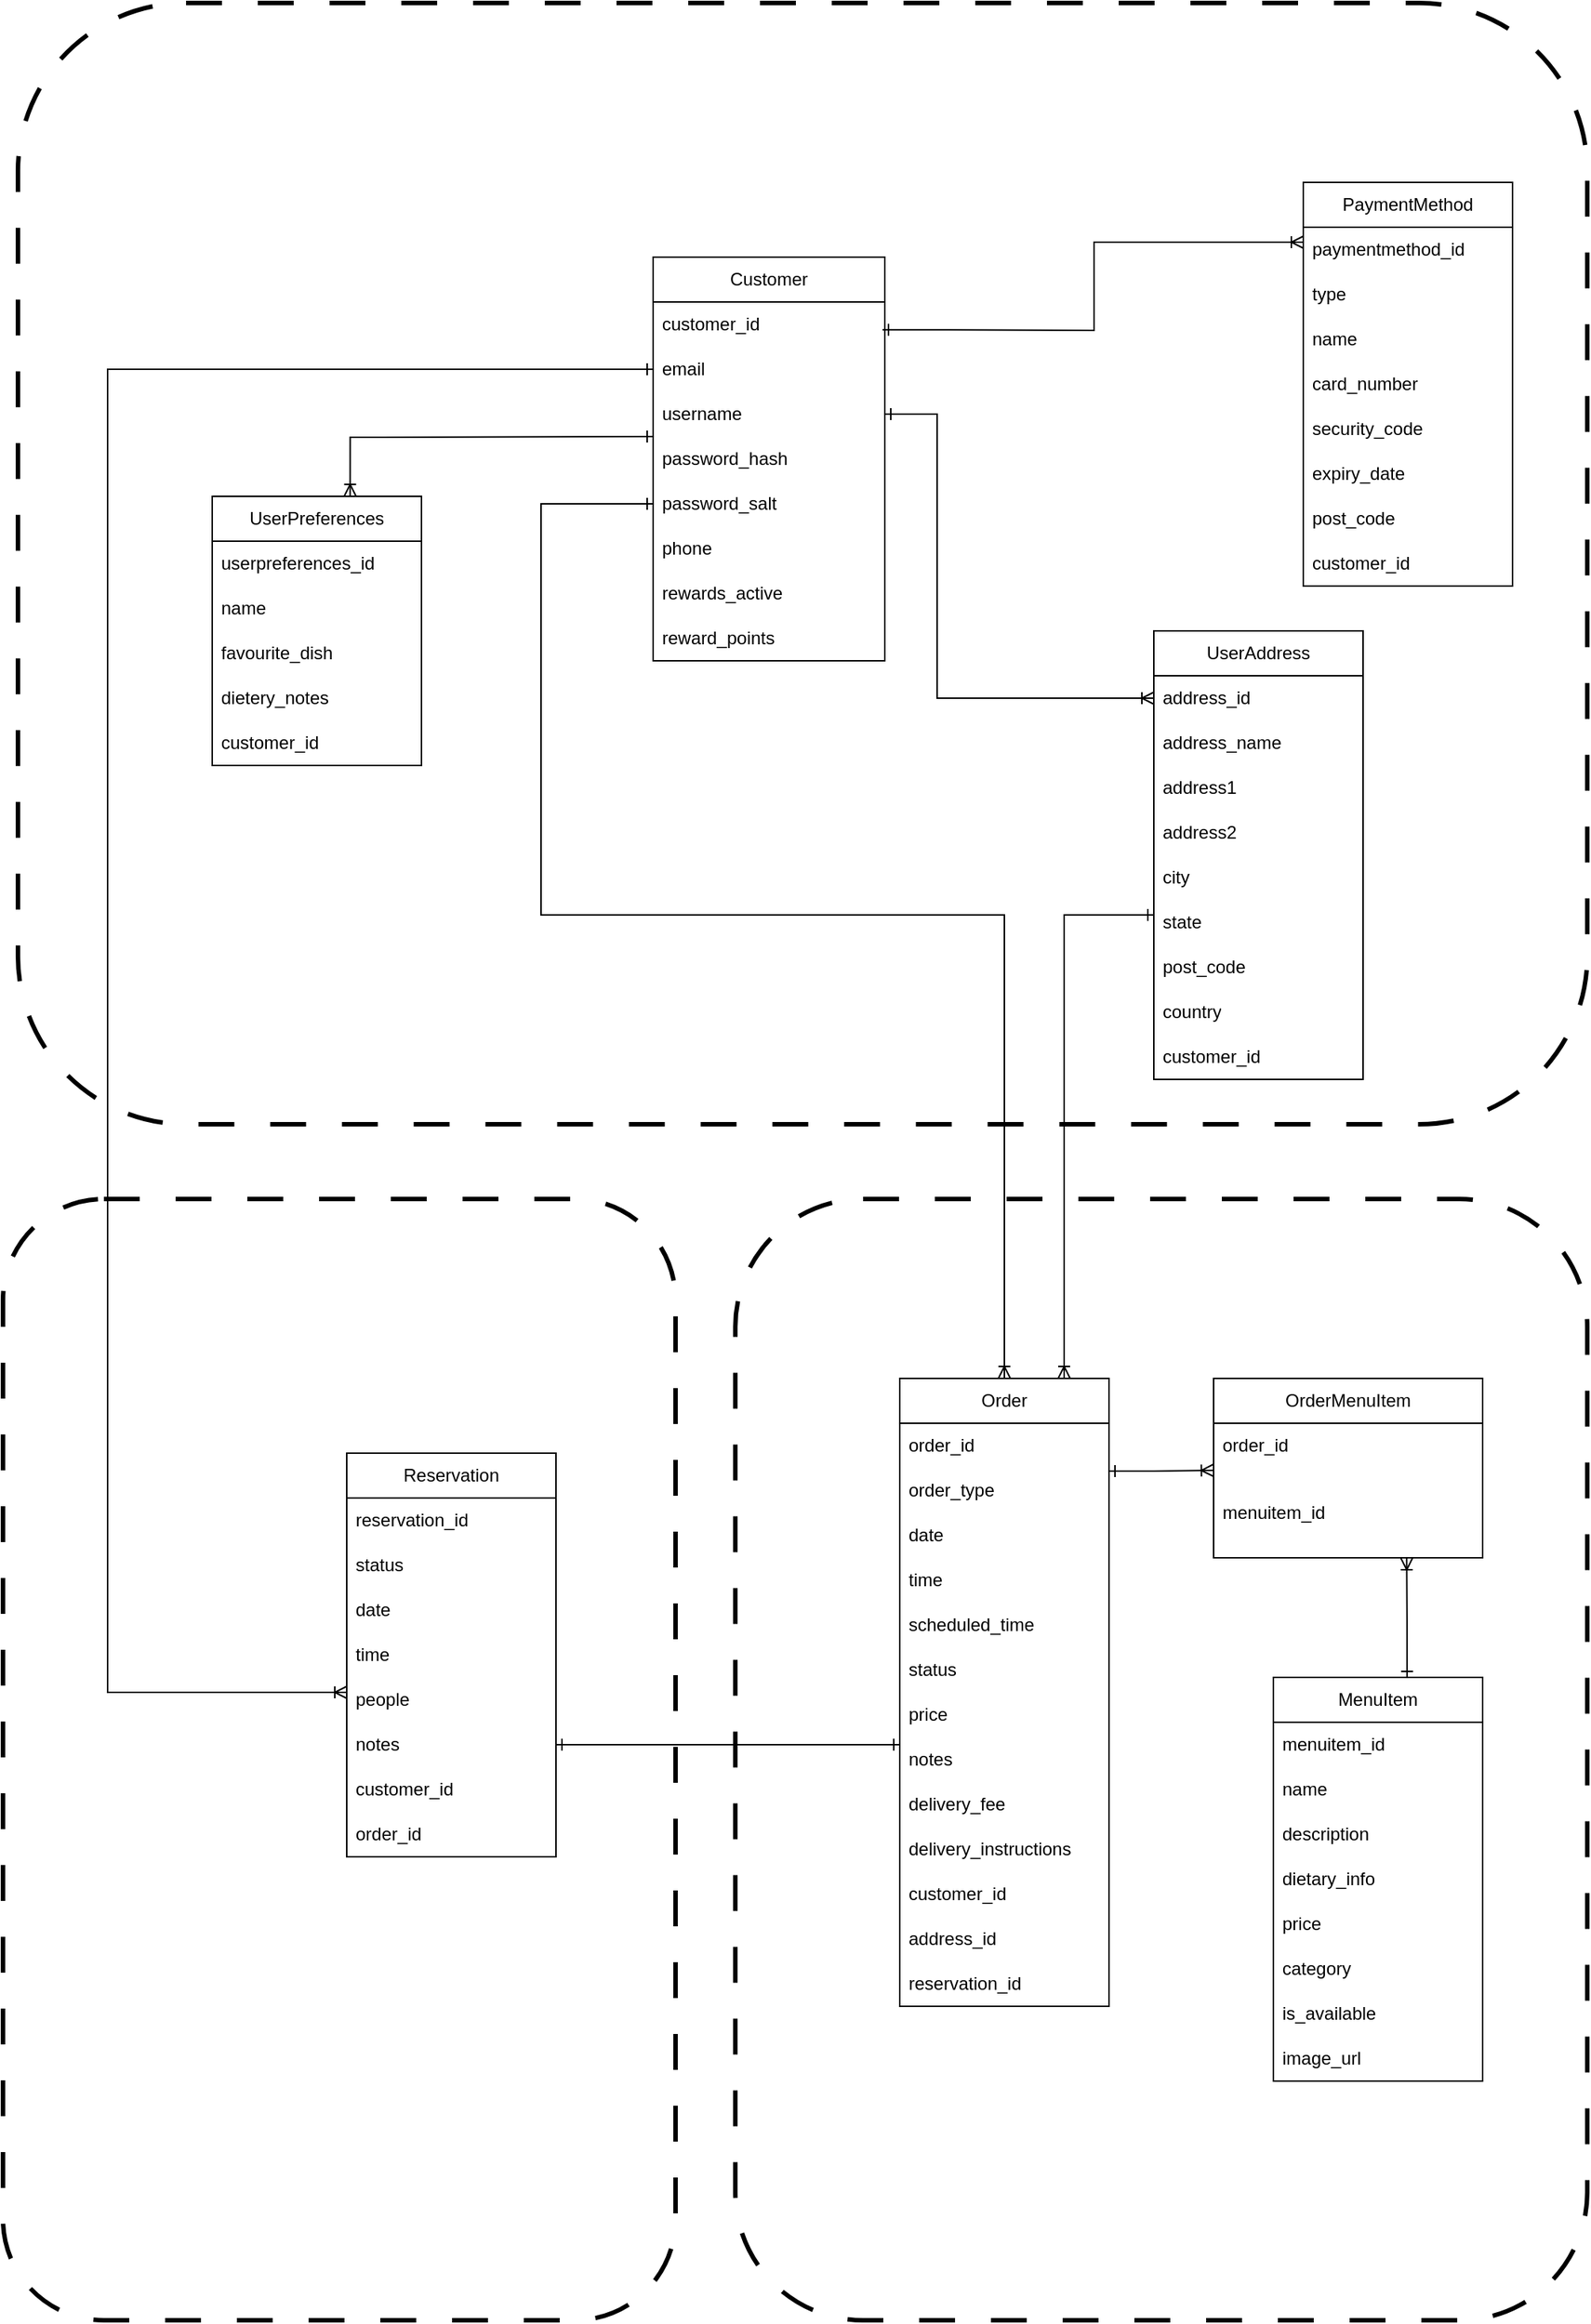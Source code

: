 <mxfile>
    <diagram name="Page-1" id="CWN2AG6MwIvnCm97FQGH">
        <mxGraphModel dx="2658" dy="1442" grid="1" gridSize="10" guides="1" tooltips="1" connect="1" arrows="1" fold="1" page="1" pageScale="1" pageWidth="850" pageHeight="1100" math="0" shadow="0">
            <root>
                <mxCell id="0"/>
                <mxCell id="1" parent="0"/>
                <mxCell id="18" value="" style="rounded=1;whiteSpace=wrap;html=1;fillColor=none;dashed=1;dashPattern=8 8;strokeWidth=3;" vertex="1" parent="1">
                    <mxGeometry x="-1020" y="600" width="570" height="750" as="geometry"/>
                </mxCell>
                <mxCell id="mkthHcbNt94sbvCJzmiC-105" value="" style="rounded=1;whiteSpace=wrap;html=1;fillColor=none;dashed=1;dashPattern=8 8;strokeWidth=3;" parent="1" vertex="1">
                    <mxGeometry x="-1500" y="-200" width="1050" height="750" as="geometry"/>
                </mxCell>
                <mxCell id="mkthHcbNt94sbvCJzmiC-102" value="" style="rounded=1;whiteSpace=wrap;html=1;fillColor=none;dashed=1;dashPattern=8 8;strokeWidth=3;" parent="1" vertex="1">
                    <mxGeometry x="-1510" y="600" width="450" height="750" as="geometry"/>
                </mxCell>
                <mxCell id="mkthHcbNt94sbvCJzmiC-1" value="MenuItem" style="swimlane;fontStyle=0;childLayout=stackLayout;horizontal=1;startSize=30;horizontalStack=0;resizeParent=1;resizeParentMax=0;resizeLast=0;collapsible=1;marginBottom=0;whiteSpace=wrap;html=1;" parent="1" vertex="1">
                    <mxGeometry x="-660" y="920" width="140" height="270" as="geometry"/>
                </mxCell>
                <mxCell id="mkthHcbNt94sbvCJzmiC-2" value="menuitem_id" style="text;strokeColor=none;fillColor=none;align=left;verticalAlign=middle;spacingLeft=4;spacingRight=4;overflow=hidden;points=[[0,0.5],[1,0.5]];portConstraint=eastwest;rotatable=0;whiteSpace=wrap;html=1;" parent="mkthHcbNt94sbvCJzmiC-1" vertex="1">
                    <mxGeometry y="30" width="140" height="30" as="geometry"/>
                </mxCell>
                <mxCell id="mkthHcbNt94sbvCJzmiC-3" value="name&lt;span style=&quot;white-space: pre;&quot;&gt;&#x9;&lt;/span&gt;" style="text;strokeColor=none;fillColor=none;align=left;verticalAlign=middle;spacingLeft=4;spacingRight=4;overflow=hidden;points=[[0,0.5],[1,0.5]];portConstraint=eastwest;rotatable=0;whiteSpace=wrap;html=1;" parent="mkthHcbNt94sbvCJzmiC-1" vertex="1">
                    <mxGeometry y="60" width="140" height="30" as="geometry"/>
                </mxCell>
                <mxCell id="mkthHcbNt94sbvCJzmiC-23" value="description" style="text;strokeColor=none;fillColor=none;align=left;verticalAlign=middle;spacingLeft=4;spacingRight=4;overflow=hidden;points=[[0,0.5],[1,0.5]];portConstraint=eastwest;rotatable=0;whiteSpace=wrap;html=1;" parent="mkthHcbNt94sbvCJzmiC-1" vertex="1">
                    <mxGeometry y="90" width="140" height="30" as="geometry"/>
                </mxCell>
                <mxCell id="20" value="dietary_info" style="text;strokeColor=none;fillColor=none;align=left;verticalAlign=middle;spacingLeft=4;spacingRight=4;overflow=hidden;points=[[0,0.5],[1,0.5]];portConstraint=eastwest;rotatable=0;whiteSpace=wrap;html=1;" vertex="1" parent="mkthHcbNt94sbvCJzmiC-1">
                    <mxGeometry y="120" width="140" height="30" as="geometry"/>
                </mxCell>
                <mxCell id="4FKJa3b6FvUZkn6hqIa5-9" value="price" style="text;strokeColor=none;fillColor=none;align=left;verticalAlign=middle;spacingLeft=4;spacingRight=4;overflow=hidden;points=[[0,0.5],[1,0.5]];portConstraint=eastwest;rotatable=0;whiteSpace=wrap;html=1;" parent="mkthHcbNt94sbvCJzmiC-1" vertex="1">
                    <mxGeometry y="150" width="140" height="30" as="geometry"/>
                </mxCell>
                <mxCell id="ZYy3O9HhqEaIMnH16Ml5-14" value="category" style="text;strokeColor=none;fillColor=none;align=left;verticalAlign=middle;spacingLeft=4;spacingRight=4;overflow=hidden;points=[[0,0.5],[1,0.5]];portConstraint=eastwest;rotatable=0;whiteSpace=wrap;html=1;" parent="mkthHcbNt94sbvCJzmiC-1" vertex="1">
                    <mxGeometry y="180" width="140" height="30" as="geometry"/>
                </mxCell>
                <mxCell id="ZYy3O9HhqEaIMnH16Ml5-15" value="is_available" style="text;strokeColor=none;fillColor=none;align=left;verticalAlign=middle;spacingLeft=4;spacingRight=4;overflow=hidden;points=[[0,0.5],[1,0.5]];portConstraint=eastwest;rotatable=0;whiteSpace=wrap;html=1;" parent="mkthHcbNt94sbvCJzmiC-1" vertex="1">
                    <mxGeometry y="210" width="140" height="30" as="geometry"/>
                </mxCell>
                <mxCell id="ZYy3O9HhqEaIMnH16Ml5-16" value="image_url" style="text;strokeColor=none;fillColor=none;align=left;verticalAlign=middle;spacingLeft=4;spacingRight=4;overflow=hidden;points=[[0,0.5],[1,0.5]];portConstraint=eastwest;rotatable=0;whiteSpace=wrap;html=1;" parent="mkthHcbNt94sbvCJzmiC-1" vertex="1">
                    <mxGeometry y="240" width="140" height="30" as="geometry"/>
                </mxCell>
                <mxCell id="mkthHcbNt94sbvCJzmiC-5" value="&lt;div&gt;Reservation&lt;/div&gt;" style="swimlane;fontStyle=0;childLayout=stackLayout;horizontal=1;startSize=30;horizontalStack=0;resizeParent=1;resizeParentMax=0;resizeLast=0;collapsible=1;marginBottom=0;whiteSpace=wrap;html=1;" parent="1" vertex="1">
                    <mxGeometry x="-1280" y="770" width="140" height="270" as="geometry"/>
                </mxCell>
                <mxCell id="mkthHcbNt94sbvCJzmiC-6" value="reservation_id" style="text;strokeColor=none;fillColor=none;align=left;verticalAlign=middle;spacingLeft=4;spacingRight=4;overflow=hidden;points=[[0,0.5],[1,0.5]];portConstraint=eastwest;rotatable=0;whiteSpace=wrap;html=1;" parent="mkthHcbNt94sbvCJzmiC-5" vertex="1">
                    <mxGeometry y="30" width="140" height="30" as="geometry"/>
                </mxCell>
                <mxCell id="4FKJa3b6FvUZkn6hqIa5-4" value="&lt;div&gt;status&lt;/div&gt;" style="text;strokeColor=none;fillColor=none;align=left;verticalAlign=middle;spacingLeft=4;spacingRight=4;overflow=hidden;points=[[0,0.5],[1,0.5]];portConstraint=eastwest;rotatable=0;whiteSpace=wrap;html=1;" parent="mkthHcbNt94sbvCJzmiC-5" vertex="1">
                    <mxGeometry y="60" width="140" height="30" as="geometry"/>
                </mxCell>
                <mxCell id="ZYy3O9HhqEaIMnH16Ml5-7" value="date" style="text;strokeColor=none;fillColor=none;align=left;verticalAlign=middle;spacingLeft=4;spacingRight=4;overflow=hidden;points=[[0,0.5],[1,0.5]];portConstraint=eastwest;rotatable=0;whiteSpace=wrap;html=1;" parent="mkthHcbNt94sbvCJzmiC-5" vertex="1">
                    <mxGeometry y="90" width="140" height="30" as="geometry"/>
                </mxCell>
                <mxCell id="mkthHcbNt94sbvCJzmiC-142" value="time" style="text;strokeColor=none;fillColor=none;align=left;verticalAlign=middle;spacingLeft=4;spacingRight=4;overflow=hidden;points=[[0,0.5],[1,0.5]];portConstraint=eastwest;rotatable=0;whiteSpace=wrap;html=1;" parent="mkthHcbNt94sbvCJzmiC-5" vertex="1">
                    <mxGeometry y="120" width="140" height="30" as="geometry"/>
                </mxCell>
                <mxCell id="mkthHcbNt94sbvCJzmiC-8" value="people" style="text;strokeColor=none;fillColor=none;align=left;verticalAlign=middle;spacingLeft=4;spacingRight=4;overflow=hidden;points=[[0,0.5],[1,0.5]];portConstraint=eastwest;rotatable=0;whiteSpace=wrap;html=1;" parent="mkthHcbNt94sbvCJzmiC-5" vertex="1">
                    <mxGeometry y="150" width="140" height="30" as="geometry"/>
                </mxCell>
                <mxCell id="11" value="notes" style="text;strokeColor=none;fillColor=none;align=left;verticalAlign=middle;spacingLeft=4;spacingRight=4;overflow=hidden;points=[[0,0.5],[1,0.5]];portConstraint=eastwest;rotatable=0;whiteSpace=wrap;html=1;" vertex="1" parent="mkthHcbNt94sbvCJzmiC-5">
                    <mxGeometry y="180" width="140" height="30" as="geometry"/>
                </mxCell>
                <mxCell id="mkthHcbNt94sbvCJzmiC-7" value="customer_id" style="text;strokeColor=none;fillColor=none;align=left;verticalAlign=middle;spacingLeft=4;spacingRight=4;overflow=hidden;points=[[0,0.5],[1,0.5]];portConstraint=eastwest;rotatable=0;whiteSpace=wrap;html=1;" parent="mkthHcbNt94sbvCJzmiC-5" vertex="1">
                    <mxGeometry y="210" width="140" height="30" as="geometry"/>
                </mxCell>
                <mxCell id="10" value="order_id" style="text;strokeColor=none;fillColor=none;align=left;verticalAlign=middle;spacingLeft=4;spacingRight=4;overflow=hidden;points=[[0,0.5],[1,0.5]];portConstraint=eastwest;rotatable=0;whiteSpace=wrap;html=1;" parent="mkthHcbNt94sbvCJzmiC-5" vertex="1">
                    <mxGeometry y="240" width="140" height="30" as="geometry"/>
                </mxCell>
                <mxCell id="mkthHcbNt94sbvCJzmiC-17" value="&lt;div&gt;Customer&lt;/div&gt;" style="swimlane;fontStyle=0;childLayout=stackLayout;horizontal=1;startSize=30;horizontalStack=0;resizeParent=1;resizeParentMax=0;resizeLast=0;collapsible=1;marginBottom=0;whiteSpace=wrap;html=1;" parent="1" vertex="1">
                    <mxGeometry x="-1075" y="-30" width="155" height="270" as="geometry"/>
                </mxCell>
                <mxCell id="4FKJa3b6FvUZkn6hqIa5-1" value="customer_id" style="text;strokeColor=none;fillColor=none;align=left;verticalAlign=middle;spacingLeft=4;spacingRight=4;overflow=hidden;points=[[0,0.5],[1,0.5]];portConstraint=eastwest;rotatable=0;whiteSpace=wrap;html=1;" parent="mkthHcbNt94sbvCJzmiC-17" vertex="1">
                    <mxGeometry y="30" width="155" height="30" as="geometry"/>
                </mxCell>
                <mxCell id="mkthHcbNt94sbvCJzmiC-18" value="email" style="text;strokeColor=none;fillColor=none;align=left;verticalAlign=middle;spacingLeft=4;spacingRight=4;overflow=hidden;points=[[0,0.5],[1,0.5]];portConstraint=eastwest;rotatable=0;whiteSpace=wrap;html=1;" parent="mkthHcbNt94sbvCJzmiC-17" vertex="1">
                    <mxGeometry y="60" width="155" height="30" as="geometry"/>
                </mxCell>
                <mxCell id="mkthHcbNt94sbvCJzmiC-19" value="username" style="text;strokeColor=none;fillColor=none;align=left;verticalAlign=middle;spacingLeft=4;spacingRight=4;overflow=hidden;points=[[0,0.5],[1,0.5]];portConstraint=eastwest;rotatable=0;whiteSpace=wrap;html=1;" parent="mkthHcbNt94sbvCJzmiC-17" vertex="1">
                    <mxGeometry y="90" width="155" height="30" as="geometry"/>
                </mxCell>
                <mxCell id="mkthHcbNt94sbvCJzmiC-20" value="password_hash" style="text;strokeColor=none;fillColor=none;align=left;verticalAlign=middle;spacingLeft=4;spacingRight=4;overflow=hidden;points=[[0,0.5],[1,0.5]];portConstraint=eastwest;rotatable=0;whiteSpace=wrap;html=1;" parent="mkthHcbNt94sbvCJzmiC-17" vertex="1">
                    <mxGeometry y="120" width="155" height="30" as="geometry"/>
                </mxCell>
                <mxCell id="mkthHcbNt94sbvCJzmiC-144" value="password_salt" style="text;strokeColor=none;fillColor=none;align=left;verticalAlign=middle;spacingLeft=4;spacingRight=4;overflow=hidden;points=[[0,0.5],[1,0.5]];portConstraint=eastwest;rotatable=0;whiteSpace=wrap;html=1;" parent="mkthHcbNt94sbvCJzmiC-17" vertex="1">
                    <mxGeometry y="150" width="155" height="30" as="geometry"/>
                </mxCell>
                <mxCell id="mkthHcbNt94sbvCJzmiC-21" value="&lt;div&gt;phone&lt;/div&gt;" style="text;strokeColor=none;fillColor=none;align=left;verticalAlign=middle;spacingLeft=4;spacingRight=4;overflow=hidden;points=[[0,0.5],[1,0.5]];portConstraint=eastwest;rotatable=0;whiteSpace=wrap;html=1;" parent="mkthHcbNt94sbvCJzmiC-17" vertex="1">
                    <mxGeometry y="180" width="155" height="30" as="geometry"/>
                </mxCell>
                <mxCell id="ZYy3O9HhqEaIMnH16Ml5-17" value="rewards_active" style="text;strokeColor=none;fillColor=none;align=left;verticalAlign=middle;spacingLeft=4;spacingRight=4;overflow=hidden;points=[[0,0.5],[1,0.5]];portConstraint=eastwest;rotatable=0;whiteSpace=wrap;html=1;" parent="mkthHcbNt94sbvCJzmiC-17" vertex="1">
                    <mxGeometry y="210" width="155" height="30" as="geometry"/>
                </mxCell>
                <mxCell id="ZYy3O9HhqEaIMnH16Ml5-18" value="reward_points" style="text;strokeColor=none;fillColor=none;align=left;verticalAlign=middle;spacingLeft=4;spacingRight=4;overflow=hidden;points=[[0,0.5],[1,0.5]];portConstraint=eastwest;rotatable=0;whiteSpace=wrap;html=1;" parent="mkthHcbNt94sbvCJzmiC-17" vertex="1">
                    <mxGeometry y="240" width="155" height="30" as="geometry"/>
                </mxCell>
                <mxCell id="mkthHcbNt94sbvCJzmiC-38" value="UserAddress" style="swimlane;fontStyle=0;childLayout=stackLayout;horizontal=1;startSize=30;horizontalStack=0;resizeParent=1;resizeParentMax=0;resizeLast=0;collapsible=1;marginBottom=0;whiteSpace=wrap;html=1;" parent="1" vertex="1">
                    <mxGeometry x="-740" y="220" width="140" height="300" as="geometry"/>
                </mxCell>
                <mxCell id="mkthHcbNt94sbvCJzmiC-44" value="&lt;div&gt;address_id&lt;/div&gt;" style="text;strokeColor=none;fillColor=none;align=left;verticalAlign=middle;spacingLeft=4;spacingRight=4;overflow=hidden;points=[[0,0.5],[1,0.5]];portConstraint=eastwest;rotatable=0;whiteSpace=wrap;html=1;" parent="mkthHcbNt94sbvCJzmiC-38" vertex="1">
                    <mxGeometry y="30" width="140" height="30" as="geometry"/>
                </mxCell>
                <mxCell id="mkthHcbNt94sbvCJzmiC-43" value="address_name" style="text;strokeColor=none;fillColor=none;align=left;verticalAlign=middle;spacingLeft=4;spacingRight=4;overflow=hidden;points=[[0,0.5],[1,0.5]];portConstraint=eastwest;rotatable=0;whiteSpace=wrap;html=1;" parent="mkthHcbNt94sbvCJzmiC-38" vertex="1">
                    <mxGeometry y="60" width="140" height="30" as="geometry"/>
                </mxCell>
                <mxCell id="17" value="address1" style="text;strokeColor=none;fillColor=none;align=left;verticalAlign=middle;spacingLeft=4;spacingRight=4;overflow=hidden;points=[[0,0.5],[1,0.5]];portConstraint=eastwest;rotatable=0;whiteSpace=wrap;html=1;" vertex="1" parent="mkthHcbNt94sbvCJzmiC-38">
                    <mxGeometry y="90" width="140" height="30" as="geometry"/>
                </mxCell>
                <mxCell id="mkthHcbNt94sbvCJzmiC-126" value="address2" style="text;strokeColor=none;fillColor=none;align=left;verticalAlign=middle;spacingLeft=4;spacingRight=4;overflow=hidden;points=[[0,0.5],[1,0.5]];portConstraint=eastwest;rotatable=0;whiteSpace=wrap;html=1;" parent="mkthHcbNt94sbvCJzmiC-38" vertex="1">
                    <mxGeometry y="120" width="140" height="30" as="geometry"/>
                </mxCell>
                <mxCell id="mkthHcbNt94sbvCJzmiC-127" value="city" style="text;strokeColor=none;fillColor=none;align=left;verticalAlign=middle;spacingLeft=4;spacingRight=4;overflow=hidden;points=[[0,0.5],[1,0.5]];portConstraint=eastwest;rotatable=0;whiteSpace=wrap;html=1;" parent="mkthHcbNt94sbvCJzmiC-38" vertex="1">
                    <mxGeometry y="150" width="140" height="30" as="geometry"/>
                </mxCell>
                <mxCell id="mkthHcbNt94sbvCJzmiC-128" value="state" style="text;strokeColor=none;fillColor=none;align=left;verticalAlign=middle;spacingLeft=4;spacingRight=4;overflow=hidden;points=[[0,0.5],[1,0.5]];portConstraint=eastwest;rotatable=0;whiteSpace=wrap;html=1;" parent="mkthHcbNt94sbvCJzmiC-38" vertex="1">
                    <mxGeometry y="180" width="140" height="30" as="geometry"/>
                </mxCell>
                <mxCell id="mkthHcbNt94sbvCJzmiC-129" value="post_code" style="text;strokeColor=none;fillColor=none;align=left;verticalAlign=middle;spacingLeft=4;spacingRight=4;overflow=hidden;points=[[0,0.5],[1,0.5]];portConstraint=eastwest;rotatable=0;whiteSpace=wrap;html=1;" parent="mkthHcbNt94sbvCJzmiC-38" vertex="1">
                    <mxGeometry y="210" width="140" height="30" as="geometry"/>
                </mxCell>
                <mxCell id="mkthHcbNt94sbvCJzmiC-130" value="country" style="text;strokeColor=none;fillColor=none;align=left;verticalAlign=middle;spacingLeft=4;spacingRight=4;overflow=hidden;points=[[0,0.5],[1,0.5]];portConstraint=eastwest;rotatable=0;whiteSpace=wrap;html=1;" parent="mkthHcbNt94sbvCJzmiC-38" vertex="1">
                    <mxGeometry y="240" width="140" height="30" as="geometry"/>
                </mxCell>
                <mxCell id="4FKJa3b6FvUZkn6hqIa5-46" value="customer_id" style="text;strokeColor=none;fillColor=none;align=left;verticalAlign=middle;spacingLeft=4;spacingRight=4;overflow=hidden;points=[[0,0.5],[1,0.5]];portConstraint=eastwest;rotatable=0;whiteSpace=wrap;html=1;" parent="mkthHcbNt94sbvCJzmiC-38" vertex="1">
                    <mxGeometry y="270" width="140" height="30" as="geometry"/>
                </mxCell>
                <mxCell id="mkthHcbNt94sbvCJzmiC-115" value="PaymentMethod" style="swimlane;fontStyle=0;childLayout=stackLayout;horizontal=1;startSize=30;horizontalStack=0;resizeParent=1;resizeParentMax=0;resizeLast=0;collapsible=1;marginBottom=0;whiteSpace=wrap;html=1;" parent="1" vertex="1">
                    <mxGeometry x="-640" y="-80" width="140" height="270" as="geometry"/>
                </mxCell>
                <mxCell id="mkthHcbNt94sbvCJzmiC-118" value="paymentmethod_id" style="text;strokeColor=none;fillColor=none;align=left;verticalAlign=middle;spacingLeft=4;spacingRight=4;overflow=hidden;points=[[0,0.5],[1,0.5]];portConstraint=eastwest;rotatable=0;whiteSpace=wrap;html=1;" parent="mkthHcbNt94sbvCJzmiC-115" vertex="1">
                    <mxGeometry y="30" width="140" height="30" as="geometry"/>
                </mxCell>
                <mxCell id="4FKJa3b6FvUZkn6hqIa5-34" value="type" style="text;strokeColor=none;fillColor=none;align=left;verticalAlign=middle;spacingLeft=4;spacingRight=4;overflow=hidden;points=[[0,0.5],[1,0.5]];portConstraint=eastwest;rotatable=0;whiteSpace=wrap;html=1;" parent="mkthHcbNt94sbvCJzmiC-115" vertex="1">
                    <mxGeometry y="60" width="140" height="30" as="geometry"/>
                </mxCell>
                <mxCell id="4FKJa3b6FvUZkn6hqIa5-37" value="name" style="text;strokeColor=none;fillColor=none;align=left;verticalAlign=middle;spacingLeft=4;spacingRight=4;overflow=hidden;points=[[0,0.5],[1,0.5]];portConstraint=eastwest;rotatable=0;whiteSpace=wrap;html=1;" parent="mkthHcbNt94sbvCJzmiC-115" vertex="1">
                    <mxGeometry y="90" width="140" height="30" as="geometry"/>
                </mxCell>
                <mxCell id="mkthHcbNt94sbvCJzmiC-119" value="card_number" style="text;strokeColor=none;fillColor=none;align=left;verticalAlign=middle;spacingLeft=4;spacingRight=4;overflow=hidden;points=[[0,0.5],[1,0.5]];portConstraint=eastwest;rotatable=0;whiteSpace=wrap;html=1;" parent="mkthHcbNt94sbvCJzmiC-115" vertex="1">
                    <mxGeometry y="120" width="140" height="30" as="geometry"/>
                </mxCell>
                <mxCell id="4FKJa3b6FvUZkn6hqIa5-35" value="security_code" style="text;strokeColor=none;fillColor=none;align=left;verticalAlign=middle;spacingLeft=4;spacingRight=4;overflow=hidden;points=[[0,0.5],[1,0.5]];portConstraint=eastwest;rotatable=0;whiteSpace=wrap;html=1;" parent="mkthHcbNt94sbvCJzmiC-115" vertex="1">
                    <mxGeometry y="150" width="140" height="30" as="geometry"/>
                </mxCell>
                <mxCell id="4FKJa3b6FvUZkn6hqIa5-36" value="expiry_date" style="text;strokeColor=none;fillColor=none;align=left;verticalAlign=middle;spacingLeft=4;spacingRight=4;overflow=hidden;points=[[0,0.5],[1,0.5]];portConstraint=eastwest;rotatable=0;whiteSpace=wrap;html=1;" parent="mkthHcbNt94sbvCJzmiC-115" vertex="1">
                    <mxGeometry y="180" width="140" height="30" as="geometry"/>
                </mxCell>
                <mxCell id="14" value="post_code" style="text;strokeColor=none;fillColor=none;align=left;verticalAlign=middle;spacingLeft=4;spacingRight=4;overflow=hidden;points=[[0,0.5],[1,0.5]];portConstraint=eastwest;rotatable=0;whiteSpace=wrap;html=1;" vertex="1" parent="mkthHcbNt94sbvCJzmiC-115">
                    <mxGeometry y="210" width="140" height="30" as="geometry"/>
                </mxCell>
                <mxCell id="4FKJa3b6FvUZkn6hqIa5-38" value="customer_id" style="text;strokeColor=none;fillColor=none;align=left;verticalAlign=middle;spacingLeft=4;spacingRight=4;overflow=hidden;points=[[0,0.5],[1,0.5]];portConstraint=eastwest;rotatable=0;whiteSpace=wrap;html=1;" parent="mkthHcbNt94sbvCJzmiC-115" vertex="1">
                    <mxGeometry y="240" width="140" height="30" as="geometry"/>
                </mxCell>
                <mxCell id="mkthHcbNt94sbvCJzmiC-120" style="edgeStyle=orthogonalEdgeStyle;rounded=0;orthogonalLoop=1;jettySize=auto;html=1;exitX=0.99;exitY=0.787;exitDx=0;exitDy=0;entryX=0;entryY=0.5;entryDx=0;entryDy=0;startArrow=ERone;startFill=0;endArrow=ERoneToMany;endFill=0;exitPerimeter=0;" parent="1" edge="1">
                    <mxGeometry relative="1" as="geometry">
                        <mxPoint x="-921.55" y="18.61" as="sourcePoint"/>
                        <mxPoint x="-640" y="-40" as="targetPoint"/>
                        <Array as="points">
                            <mxPoint x="-900" y="19"/>
                            <mxPoint x="-780" y="19"/>
                            <mxPoint x="-780" y="-40"/>
                        </Array>
                    </mxGeometry>
                </mxCell>
                <mxCell id="mkthHcbNt94sbvCJzmiC-124" style="edgeStyle=orthogonalEdgeStyle;rounded=0;orthogonalLoop=1;jettySize=auto;html=1;exitX=1;exitY=0.5;exitDx=0;exitDy=0;entryX=0;entryY=0.5;entryDx=0;entryDy=0;startArrow=ERone;startFill=0;endArrow=ERoneToMany;endFill=0;" parent="1" source="mkthHcbNt94sbvCJzmiC-19" target="mkthHcbNt94sbvCJzmiC-44" edge="1">
                    <mxGeometry relative="1" as="geometry">
                        <mxPoint x="-575" y="-15" as="sourcePoint"/>
                        <mxPoint x="-715" y="60" as="targetPoint"/>
                        <Array as="points">
                            <mxPoint x="-885" y="75"/>
                            <mxPoint x="-885" y="265"/>
                        </Array>
                    </mxGeometry>
                </mxCell>
                <mxCell id="2ITVUSqLhhgpgQrcaJqO-44" value="Order" style="swimlane;fontStyle=0;childLayout=stackLayout;horizontal=1;startSize=30;horizontalStack=0;resizeParent=1;resizeParentMax=0;resizeLast=0;collapsible=1;marginBottom=0;whiteSpace=wrap;html=1;" parent="1" vertex="1">
                    <mxGeometry x="-910" y="720" width="140" height="420" as="geometry"/>
                </mxCell>
                <mxCell id="2ITVUSqLhhgpgQrcaJqO-45" value="order_id" style="text;strokeColor=none;fillColor=none;align=left;verticalAlign=middle;spacingLeft=4;spacingRight=4;overflow=hidden;points=[[0,0.5],[1,0.5]];portConstraint=eastwest;rotatable=0;whiteSpace=wrap;html=1;" parent="2ITVUSqLhhgpgQrcaJqO-44" vertex="1">
                    <mxGeometry y="30" width="140" height="30" as="geometry"/>
                </mxCell>
                <mxCell id="2ITVUSqLhhgpgQrcaJqO-46" value="order_type" style="text;strokeColor=none;fillColor=none;align=left;verticalAlign=middle;spacingLeft=4;spacingRight=4;overflow=hidden;points=[[0,0.5],[1,0.5]];portConstraint=eastwest;rotatable=0;whiteSpace=wrap;html=1;" parent="2ITVUSqLhhgpgQrcaJqO-44" vertex="1">
                    <mxGeometry y="60" width="140" height="30" as="geometry"/>
                </mxCell>
                <mxCell id="ZYy3O9HhqEaIMnH16Ml5-8" value="date" style="text;strokeColor=none;fillColor=none;align=left;verticalAlign=middle;spacingLeft=4;spacingRight=4;overflow=hidden;points=[[0,0.5],[1,0.5]];portConstraint=eastwest;rotatable=0;whiteSpace=wrap;html=1;" parent="2ITVUSqLhhgpgQrcaJqO-44" vertex="1">
                    <mxGeometry y="90" width="140" height="30" as="geometry"/>
                </mxCell>
                <mxCell id="ZYy3O9HhqEaIMnH16Ml5-11" value="time" style="text;strokeColor=none;fillColor=none;align=left;verticalAlign=middle;spacingLeft=4;spacingRight=4;overflow=hidden;points=[[0,0.5],[1,0.5]];portConstraint=eastwest;rotatable=0;whiteSpace=wrap;html=1;" parent="2ITVUSqLhhgpgQrcaJqO-44" vertex="1">
                    <mxGeometry y="120" width="140" height="30" as="geometry"/>
                </mxCell>
                <mxCell id="ZYy3O9HhqEaIMnH16Ml5-13" value="scheduled_time" style="text;strokeColor=none;fillColor=none;align=left;verticalAlign=middle;spacingLeft=4;spacingRight=4;overflow=hidden;points=[[0,0.5],[1,0.5]];portConstraint=eastwest;rotatable=0;whiteSpace=wrap;html=1;" parent="2ITVUSqLhhgpgQrcaJqO-44" vertex="1">
                    <mxGeometry y="150" width="140" height="30" as="geometry"/>
                </mxCell>
                <mxCell id="2ITVUSqLhhgpgQrcaJqO-47" value="status" style="text;strokeColor=none;fillColor=none;align=left;verticalAlign=middle;spacingLeft=4;spacingRight=4;overflow=hidden;points=[[0,0.5],[1,0.5]];portConstraint=eastwest;rotatable=0;whiteSpace=wrap;html=1;" parent="2ITVUSqLhhgpgQrcaJqO-44" vertex="1">
                    <mxGeometry y="180" width="140" height="30" as="geometry"/>
                </mxCell>
                <mxCell id="4FKJa3b6FvUZkn6hqIa5-2" value="price" style="text;strokeColor=none;fillColor=none;align=left;verticalAlign=middle;spacingLeft=4;spacingRight=4;overflow=hidden;points=[[0,0.5],[1,0.5]];portConstraint=eastwest;rotatable=0;whiteSpace=wrap;html=1;" parent="2ITVUSqLhhgpgQrcaJqO-44" vertex="1">
                    <mxGeometry y="210" width="140" height="30" as="geometry"/>
                </mxCell>
                <mxCell id="12" value="notes" style="text;strokeColor=none;fillColor=none;align=left;verticalAlign=middle;spacingLeft=4;spacingRight=4;overflow=hidden;points=[[0,0.5],[1,0.5]];portConstraint=eastwest;rotatable=0;whiteSpace=wrap;html=1;" vertex="1" parent="2ITVUSqLhhgpgQrcaJqO-44">
                    <mxGeometry y="240" width="140" height="30" as="geometry"/>
                </mxCell>
                <mxCell id="ZYy3O9HhqEaIMnH16Ml5-12" value="delivery_fee" style="text;strokeColor=none;fillColor=none;align=left;verticalAlign=middle;spacingLeft=4;spacingRight=4;overflow=hidden;points=[[0,0.5],[1,0.5]];portConstraint=eastwest;rotatable=0;whiteSpace=wrap;html=1;" parent="2ITVUSqLhhgpgQrcaJqO-44" vertex="1">
                    <mxGeometry y="270" width="140" height="30" as="geometry"/>
                </mxCell>
                <mxCell id="13" value="delivery_instructions" style="text;strokeColor=none;fillColor=none;align=left;verticalAlign=middle;spacingLeft=4;spacingRight=4;overflow=hidden;points=[[0,0.5],[1,0.5]];portConstraint=eastwest;rotatable=0;whiteSpace=wrap;html=1;" vertex="1" parent="2ITVUSqLhhgpgQrcaJqO-44">
                    <mxGeometry y="300" width="140" height="30" as="geometry"/>
                </mxCell>
                <mxCell id="2ITVUSqLhhgpgQrcaJqO-54" value="customer_id" style="text;strokeColor=none;fillColor=none;align=left;verticalAlign=middle;spacingLeft=4;spacingRight=4;overflow=hidden;points=[[0,0.5],[1,0.5]];portConstraint=eastwest;rotatable=0;whiteSpace=wrap;html=1;" parent="2ITVUSqLhhgpgQrcaJqO-44" vertex="1">
                    <mxGeometry y="330" width="140" height="30" as="geometry"/>
                </mxCell>
                <mxCell id="ZYy3O9HhqEaIMnH16Ml5-9" value="address_id" style="text;strokeColor=none;fillColor=none;align=left;verticalAlign=middle;spacingLeft=4;spacingRight=4;overflow=hidden;points=[[0,0.5],[1,0.5]];portConstraint=eastwest;rotatable=0;whiteSpace=wrap;html=1;" parent="2ITVUSqLhhgpgQrcaJqO-44" vertex="1">
                    <mxGeometry y="360" width="140" height="30" as="geometry"/>
                </mxCell>
                <mxCell id="2" value="reservation_id" style="text;strokeColor=none;fillColor=none;align=left;verticalAlign=middle;spacingLeft=4;spacingRight=4;overflow=hidden;points=[[0,0.5],[1,0.5]];portConstraint=eastwest;rotatable=0;whiteSpace=wrap;html=1;" parent="2ITVUSqLhhgpgQrcaJqO-44" vertex="1">
                    <mxGeometry y="390" width="140" height="30" as="geometry"/>
                </mxCell>
                <mxCell id="2ITVUSqLhhgpgQrcaJqO-49" value="&lt;div&gt;OrderMenuItem&lt;/div&gt;" style="swimlane;fontStyle=0;childLayout=stackLayout;horizontal=1;startSize=30;horizontalStack=0;resizeParent=1;resizeParentMax=0;resizeLast=0;collapsible=1;marginBottom=0;whiteSpace=wrap;html=1;" parent="1" vertex="1">
                    <mxGeometry x="-700" y="720" width="180" height="120" as="geometry"/>
                </mxCell>
                <mxCell id="2ITVUSqLhhgpgQrcaJqO-50" value="order_id&lt;span style=&quot;white-space: pre;&quot;&gt;&#x9;&lt;/span&gt;" style="text;strokeColor=none;fillColor=none;align=left;verticalAlign=middle;spacingLeft=4;spacingRight=4;overflow=hidden;points=[[0,0.5],[1,0.5]];portConstraint=eastwest;rotatable=0;whiteSpace=wrap;html=1;" parent="2ITVUSqLhhgpgQrcaJqO-49" vertex="1">
                    <mxGeometry y="30" width="180" height="30" as="geometry"/>
                </mxCell>
                <mxCell id="2ITVUSqLhhgpgQrcaJqO-51" value="menuitem_id" style="text;strokeColor=none;fillColor=none;align=left;verticalAlign=middle;spacingLeft=4;spacingRight=4;overflow=hidden;points=[[0,0.5],[1,0.5]];portConstraint=eastwest;rotatable=0;whiteSpace=wrap;html=1;" parent="2ITVUSqLhhgpgQrcaJqO-49" vertex="1">
                    <mxGeometry y="60" width="180" height="60" as="geometry"/>
                </mxCell>
                <mxCell id="4FKJa3b6FvUZkn6hqIa5-3" style="edgeStyle=orthogonalEdgeStyle;rounded=0;orthogonalLoop=1;jettySize=auto;html=1;exitX=0;exitY=0.5;exitDx=0;exitDy=0;startArrow=ERone;startFill=0;endArrow=ERoneToMany;endFill=0;" parent="1" source="mkthHcbNt94sbvCJzmiC-18" edge="1">
                    <mxGeometry relative="1" as="geometry">
                        <mxPoint x="-1215" y="55" as="sourcePoint"/>
                        <mxPoint x="-1280" y="930" as="targetPoint"/>
                        <Array as="points">
                            <mxPoint x="-1440" y="45"/>
                            <mxPoint x="-1440" y="930"/>
                            <mxPoint x="-1280" y="930"/>
                        </Array>
                    </mxGeometry>
                </mxCell>
                <mxCell id="4FKJa3b6FvUZkn6hqIa5-6" style="edgeStyle=orthogonalEdgeStyle;rounded=0;orthogonalLoop=1;jettySize=auto;html=1;exitX=0;exitY=0.5;exitDx=0;exitDy=0;startArrow=ERone;startFill=0;endArrow=ERoneToMany;endFill=0;entryX=0.5;entryY=0;entryDx=0;entryDy=0;" parent="1" source="mkthHcbNt94sbvCJzmiC-144" target="2ITVUSqLhhgpgQrcaJqO-44" edge="1">
                    <mxGeometry relative="1" as="geometry">
                        <mxPoint x="-1077" y="280" as="sourcePoint"/>
                        <mxPoint x="-1280" y="280" as="targetPoint"/>
                        <Array as="points">
                            <mxPoint x="-1150" y="135"/>
                            <mxPoint x="-1150" y="410"/>
                            <mxPoint x="-840" y="410"/>
                        </Array>
                    </mxGeometry>
                </mxCell>
                <mxCell id="4FKJa3b6FvUZkn6hqIa5-22" style="edgeStyle=orthogonalEdgeStyle;rounded=0;orthogonalLoop=1;jettySize=auto;html=1;entryX=-0.001;entryY=0.025;entryDx=0;entryDy=0;startArrow=ERone;startFill=0;endArrow=ERoneToMany;endFill=0;entryPerimeter=0;" parent="1" target="2ITVUSqLhhgpgQrcaJqO-51" edge="1">
                    <mxGeometry relative="1" as="geometry">
                        <mxPoint x="-770" y="782" as="sourcePoint"/>
                        <mxPoint x="-1235" y="290" as="targetPoint"/>
                        <Array as="points">
                            <mxPoint x="-740" y="782"/>
                        </Array>
                    </mxGeometry>
                </mxCell>
                <mxCell id="ZYy3O9HhqEaIMnH16Ml5-20" value="UserPreferences" style="swimlane;fontStyle=0;childLayout=stackLayout;horizontal=1;startSize=30;horizontalStack=0;resizeParent=1;resizeParentMax=0;resizeLast=0;collapsible=1;marginBottom=0;whiteSpace=wrap;html=1;" parent="1" vertex="1">
                    <mxGeometry x="-1370" y="130" width="140" height="180" as="geometry"/>
                </mxCell>
                <mxCell id="ZYy3O9HhqEaIMnH16Ml5-21" value="userpreferences_id" style="text;strokeColor=none;fillColor=none;align=left;verticalAlign=middle;spacingLeft=4;spacingRight=4;overflow=hidden;points=[[0,0.5],[1,0.5]];portConstraint=eastwest;rotatable=0;whiteSpace=wrap;html=1;" parent="ZYy3O9HhqEaIMnH16Ml5-20" vertex="1">
                    <mxGeometry y="30" width="140" height="30" as="geometry"/>
                </mxCell>
                <mxCell id="ZYy3O9HhqEaIMnH16Ml5-25" value="name" style="text;strokeColor=none;fillColor=none;align=left;verticalAlign=middle;spacingLeft=4;spacingRight=4;overflow=hidden;points=[[0,0.5],[1,0.5]];portConstraint=eastwest;rotatable=0;whiteSpace=wrap;html=1;" parent="ZYy3O9HhqEaIMnH16Ml5-20" vertex="1">
                    <mxGeometry y="60" width="140" height="30" as="geometry"/>
                </mxCell>
                <mxCell id="ZYy3O9HhqEaIMnH16Ml5-22" value="favourite_dish" style="text;strokeColor=none;fillColor=none;align=left;verticalAlign=middle;spacingLeft=4;spacingRight=4;overflow=hidden;points=[[0,0.5],[1,0.5]];portConstraint=eastwest;rotatable=0;whiteSpace=wrap;html=1;" parent="ZYy3O9HhqEaIMnH16Ml5-20" vertex="1">
                    <mxGeometry y="90" width="140" height="30" as="geometry"/>
                </mxCell>
                <mxCell id="ZYy3O9HhqEaIMnH16Ml5-23" value="dietery_notes" style="text;strokeColor=none;fillColor=none;align=left;verticalAlign=middle;spacingLeft=4;spacingRight=4;overflow=hidden;points=[[0,0.5],[1,0.5]];portConstraint=eastwest;rotatable=0;whiteSpace=wrap;html=1;" parent="ZYy3O9HhqEaIMnH16Ml5-20" vertex="1">
                    <mxGeometry y="120" width="140" height="30" as="geometry"/>
                </mxCell>
                <mxCell id="ZYy3O9HhqEaIMnH16Ml5-27" value="customer_id" style="text;strokeColor=none;fillColor=none;align=left;verticalAlign=middle;spacingLeft=4;spacingRight=4;overflow=hidden;points=[[0,0.5],[1,0.5]];portConstraint=eastwest;rotatable=0;whiteSpace=wrap;html=1;" parent="ZYy3O9HhqEaIMnH16Ml5-20" vertex="1">
                    <mxGeometry y="150" width="140" height="30" as="geometry"/>
                </mxCell>
                <mxCell id="ZYy3O9HhqEaIMnH16Ml5-28" style="edgeStyle=orthogonalEdgeStyle;rounded=0;orthogonalLoop=1;jettySize=auto;html=1;exitX=0;exitY=0.5;exitDx=0;exitDy=0;entryX=0.659;entryY=0;entryDx=0;entryDy=0;startArrow=ERone;startFill=0;endArrow=ERoneToMany;endFill=0;entryPerimeter=0;" parent="1" target="ZYy3O9HhqEaIMnH16Ml5-20" edge="1">
                    <mxGeometry relative="1" as="geometry">
                        <mxPoint x="-1075" y="90" as="sourcePoint"/>
                        <mxPoint x="-1688" y="90" as="targetPoint"/>
                    </mxGeometry>
                </mxCell>
                <mxCell id="4FKJa3b6FvUZkn6hqIa5-23" style="edgeStyle=orthogonalEdgeStyle;rounded=0;orthogonalLoop=1;jettySize=auto;html=1;startArrow=ERone;startFill=0;endArrow=ERoneToMany;endFill=0;" parent="1" edge="1">
                    <mxGeometry relative="1" as="geometry">
                        <mxPoint x="-570.58" y="920" as="sourcePoint"/>
                        <mxPoint x="-570.83" y="840" as="targetPoint"/>
                        <Array as="points">
                            <mxPoint x="-570.58" y="920"/>
                            <mxPoint x="-570.58" y="882"/>
                            <mxPoint x="-570.58" y="882"/>
                        </Array>
                    </mxGeometry>
                </mxCell>
                <mxCell id="9" value="" style="edgeStyle=orthogonalEdgeStyle;fontSize=12;html=1;endArrow=ERone;startArrow=ERone;exitX=1;exitY=0.5;exitDx=0;exitDy=0;startFill=0;endFill=0;rounded=0;" parent="1" source="11" edge="1">
                    <mxGeometry width="100" height="100" relative="1" as="geometry">
                        <mxPoint x="-1375" y="860" as="sourcePoint"/>
                        <mxPoint x="-910" y="965" as="targetPoint"/>
                        <Array as="points">
                            <mxPoint x="-910" y="965"/>
                        </Array>
                    </mxGeometry>
                </mxCell>
                <mxCell id="ZYy3O9HhqEaIMnH16Ml5-10" style="edgeStyle=orthogonalEdgeStyle;rounded=0;orthogonalLoop=1;jettySize=auto;html=1;startArrow=ERone;startFill=0;endArrow=ERoneToMany;endFill=0;" parent="1" edge="1">
                    <mxGeometry relative="1" as="geometry">
                        <mxPoint x="-740" y="410" as="sourcePoint"/>
                        <mxPoint x="-800" y="720" as="targetPoint"/>
                        <Array as="points">
                            <mxPoint x="-800" y="410"/>
                        </Array>
                    </mxGeometry>
                </mxCell>
            </root>
        </mxGraphModel>
    </diagram>
</mxfile>
